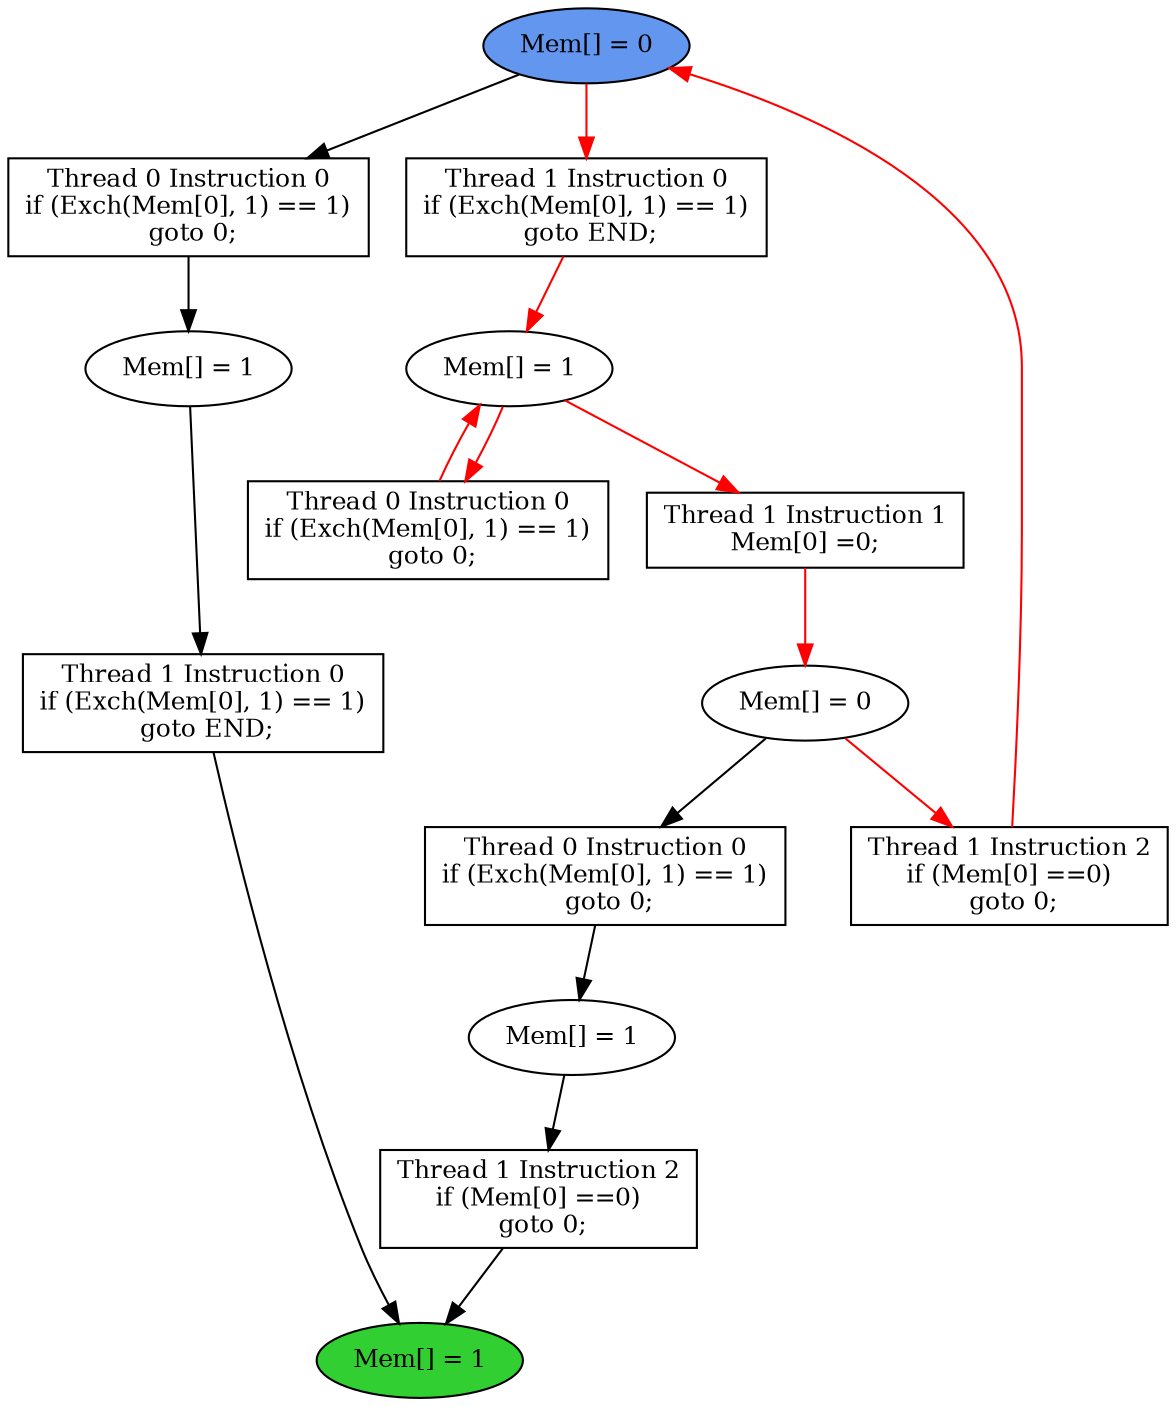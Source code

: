 digraph "graph" {
graph [fontsize=12]
node [fontsize=12]
edge [fontsize=12]
rankdir=TB;
"N15" -> "N14" [uuid = "<A0, S3>", color = "#000000", fontcolor = "#ffffff", style = "solid", label = "", dir = "forward", weight = "1"]
"N24" -> "N20" [uuid = "<A1, S2>", color = "#ff0000", fontcolor = "#ffffff", style = "solid", label = "", dir = "back", weight = "1"]
"N12" -> "N11" [uuid = "<A2, S1>", color = "#000000", fontcolor = "#ffffff", style = "solid", label = "", dir = "forward", weight = "1"]
"N19" -> "N18" [uuid = "<A3, S0>", color = "#ff0000", fontcolor = "#ffffff", style = "solid", label = "", dir = "forward", weight = "1"]
"N13" -> "N9" [uuid = "<A4, END>", color = "#000000", fontcolor = "#ffffff", style = "solid", label = "", dir = "forward", weight = "1"]
"N25" -> "N24" [uuid = "<A5, S2>", color = "#ff0000", fontcolor = "#ffffff", style = "solid", label = "", dir = "forward", weight = "1"]
"N10" -> "N9" [uuid = "<A6, END>", color = "#000000", fontcolor = "#ffffff", style = "solid", label = "", dir = "forward", weight = "1"]
"N26" -> "N17" [uuid = "<A7, START>", color = "#ff0000", fontcolor = "#ffffff", style = "solid", label = "", dir = "back", weight = "1"]
"N26" -> "N15" [uuid = "<A0, START>", color = "#000000", fontcolor = "#ffffff", style = "solid", label = "", dir = "forward", weight = "1"]
"N24" -> "N20" [uuid = "<A1, S2>", color = "#ff0000", fontcolor = "#ffffff", style = "solid", label = "", dir = "forward", weight = "1"]
"N18" -> "N12" [uuid = "<A2, S0>", color = "#000000", fontcolor = "#ffffff", style = "solid", label = "", dir = "forward", weight = "1"]
"N24" -> "N19" [uuid = "<A3, S2>", color = "#ff0000", fontcolor = "#ffffff", style = "solid", label = "", dir = "forward", weight = "1"]
"N14" -> "N13" [uuid = "<A4, S3>", color = "#000000", fontcolor = "#ffffff", style = "solid", label = "", dir = "forward", weight = "1"]
"N26" -> "N25" [uuid = "<A5, START>", color = "#ff0000", fontcolor = "#ffffff", style = "solid", label = "", dir = "forward", weight = "1"]
"N11" -> "N10" [uuid = "<A6, S1>", color = "#000000", fontcolor = "#ffffff", style = "solid", label = "", dir = "forward", weight = "1"]
"N18" -> "N17" [uuid = "<A7, S0>", color = "#ff0000", fontcolor = "#ffffff", style = "solid", label = "", dir = "forward", weight = "1"]
"N9" [uuid="END", label="Mem[] = 1", fillcolor = "#31cf31", fontcolor = "#000000", shape = "ellipse", style = "filled, solid"]
"N10" [uuid="A6", label="Thread 1 Instruction 2
if (Mem[0] ==0)
 goto 0;", fillcolor = "#ffffff", fontcolor = "#000000", shape = "box", style = "filled, solid"]
"N11" [uuid="S1", label="Mem[] = 1", fillcolor = "#ffffff", fontcolor = "#000000", shape = "ellipse", style = "filled, solid"]
"N12" [uuid="A2", label="Thread 0 Instruction 0
if (Exch(Mem[0], 1) == 1)
 goto 0;", fillcolor = "#ffffff", fontcolor = "#000000", shape = "box", style = "filled, solid"]
"N13" [uuid="A4", label="Thread 1 Instruction 0
if (Exch(Mem[0], 1) == 1)
 goto END;", fillcolor = "#ffffff", fontcolor = "#000000", shape = "box", style = "filled, solid"]
"N14" [uuid="S3", label="Mem[] = 1", fillcolor = "#ffffff", fontcolor = "#000000", shape = "ellipse", style = "filled, solid"]
"N15" [uuid="A0", label="Thread 0 Instruction 0
if (Exch(Mem[0], 1) == 1)
 goto 0;", fillcolor = "#ffffff", fontcolor = "#000000", shape = "box", style = "filled, solid"]
"N17" [uuid="A7", label="Thread 1 Instruction 2
if (Mem[0] ==0)
 goto 0;", fillcolor = "#ffffff", fontcolor = "#000000", shape = "box", style = "filled, solid"]
"N18" [uuid="S0", label="Mem[] = 0", fillcolor = "#ffffff", fontcolor = "#000000", shape = "ellipse", style = "filled, solid"]
"N19" [uuid="A3", label="Thread 1 Instruction 1
Mem[0] =0;", fillcolor = "#ffffff", fontcolor = "#000000", shape = "box", style = "filled, solid"]
"N20" [uuid="A1", label="Thread 0 Instruction 0
if (Exch(Mem[0], 1) == 1)
 goto 0;", fillcolor = "#ffffff", fontcolor = "#000000", shape = "box", style = "filled, solid"]
"N24" [uuid="S2", label="Mem[] = 1", fillcolor = "#ffffff", fontcolor = "#000000", shape = "ellipse", style = "filled, solid"]
"N25" [uuid="A5", label="Thread 1 Instruction 0
if (Exch(Mem[0], 1) == 1)
 goto END;", fillcolor = "#ffffff", fontcolor = "#000000", shape = "box", style = "filled, solid"]
"N26" [uuid="START", label="Mem[] = 0", fillcolor = "#6396ef", fontcolor = "#000000", shape = "ellipse", style = "filled, solid"]
}
